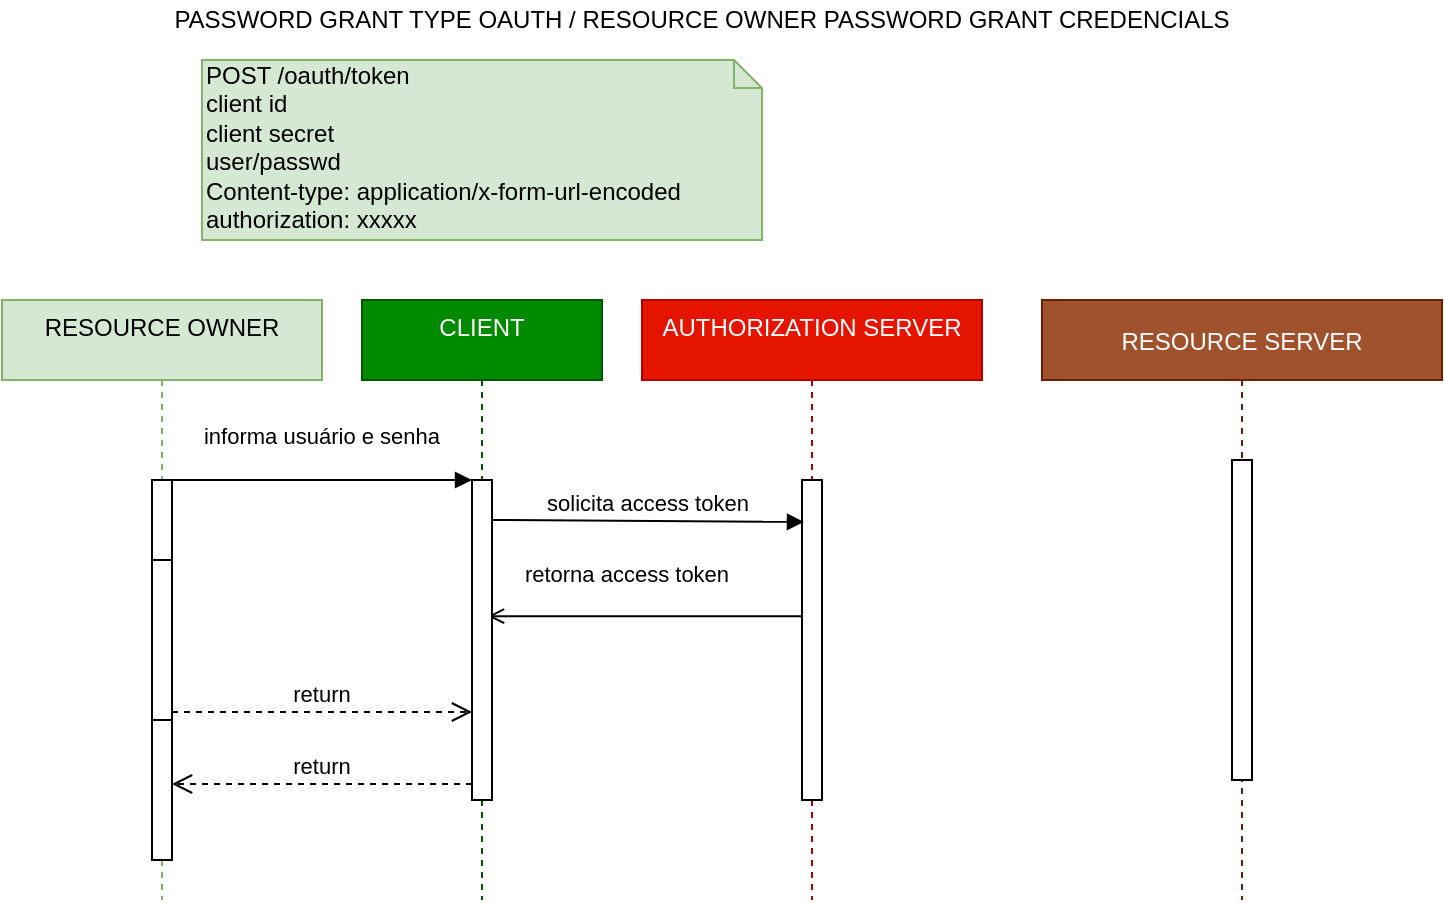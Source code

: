 <mxfile version="13.5.8" type="github">
  <diagram id="kgpKYQtTHZ0yAKxKKP6v" name="Page-1">
    <mxGraphModel dx="1422" dy="718" grid="1" gridSize="10" guides="1" tooltips="1" connect="1" arrows="1" fold="1" page="1" pageScale="1" pageWidth="850" pageHeight="1100" math="0" shadow="0">
      <root>
        <mxCell id="0" />
        <mxCell id="1" parent="0" />
        <mxCell id="T88DtCQZZg7QCp135GKr-12" value="&lt;div&gt;retorna access token&lt;/div&gt;" style="html=1;verticalAlign=bottom;endArrow=open;entryX=0.525;entryY=0.527;entryDx=0;entryDy=0;entryPerimeter=0;" edge="1" parent="1" source="T88DtCQZZg7QCp135GKr-1" target="3nuBFxr9cyL0pnOWT2aG-5">
          <mxGeometry x="0.156" y="-12" relative="1" as="geometry">
            <mxPoint x="330" y="309.5" as="sourcePoint" />
            <mxPoint x="248" y="315" as="targetPoint" />
            <mxPoint x="1" as="offset" />
          </mxGeometry>
        </mxCell>
        <mxCell id="3nuBFxr9cyL0pnOWT2aG-7" value="return" style="verticalAlign=bottom;endArrow=open;dashed=1;endSize=8;exitX=0;exitY=0.95;shadow=0;strokeWidth=1;" parent="1" source="3nuBFxr9cyL0pnOWT2aG-6" target="3nuBFxr9cyL0pnOWT2aG-2" edge="1">
          <mxGeometry relative="1" as="geometry">
            <mxPoint x="275" y="236" as="targetPoint" />
          </mxGeometry>
        </mxCell>
        <mxCell id="3nuBFxr9cyL0pnOWT2aG-8" value="informa usuário e senha&#xa;" style="verticalAlign=bottom;endArrow=block;entryX=0;entryY=0;shadow=0;strokeWidth=1;" parent="1" source="3nuBFxr9cyL0pnOWT2aG-2" target="3nuBFxr9cyL0pnOWT2aG-6" edge="1">
          <mxGeometry relative="1" as="geometry">
            <mxPoint x="275" y="160" as="sourcePoint" />
          </mxGeometry>
        </mxCell>
        <mxCell id="3nuBFxr9cyL0pnOWT2aG-10" value="return" style="verticalAlign=bottom;endArrow=open;dashed=1;endSize=8;exitX=1;exitY=0.95;shadow=0;strokeWidth=1;" parent="1" source="3nuBFxr9cyL0pnOWT2aG-4" target="3nuBFxr9cyL0pnOWT2aG-6" edge="1">
          <mxGeometry relative="1" as="geometry">
            <mxPoint x="240" y="257" as="targetPoint" />
          </mxGeometry>
        </mxCell>
        <mxCell id="T88DtCQZZg7QCp135GKr-1" value="AUTHORIZATION SERVER&#xa;" style="shape=umlLifeline;perimeter=lifelinePerimeter;container=1;collapsible=0;recursiveResize=0;rounded=0;shadow=0;strokeWidth=1;fillColor=#e51400;strokeColor=#B20000;fontColor=#ffffff;" vertex="1" parent="1">
          <mxGeometry x="320" y="160" width="170" height="300" as="geometry" />
        </mxCell>
        <mxCell id="T88DtCQZZg7QCp135GKr-2" value="" style="points=[];perimeter=orthogonalPerimeter;rounded=0;shadow=0;strokeWidth=1;" vertex="1" parent="T88DtCQZZg7QCp135GKr-1">
          <mxGeometry x="80" y="90" width="10" height="160" as="geometry" />
        </mxCell>
        <mxCell id="T88DtCQZZg7QCp135GKr-3" value="RESOURCE SERVER" style="shape=umlLifeline;perimeter=lifelinePerimeter;container=0;collapsible=0;recursiveResize=0;rounded=0;shadow=0;strokeWidth=1;fillColor=#a0522d;strokeColor=#6D1F00;fontColor=#ffffff;" vertex="1" parent="1">
          <mxGeometry x="520" y="160" width="200" height="300" as="geometry" />
        </mxCell>
        <mxCell id="T88DtCQZZg7QCp135GKr-5" value="PASSWORD GRANT TYPE OAUTH / RESOURCE OWNER PASSWORD GRANT CREDENCIALS" style="text;html=1;strokeColor=none;fillColor=none;align=center;verticalAlign=middle;whiteSpace=wrap;rounded=0;" vertex="1" parent="1">
          <mxGeometry x="30" y="10" width="640" height="20" as="geometry" />
        </mxCell>
        <mxCell id="T88DtCQZZg7QCp135GKr-7" value="" style="group" vertex="1" connectable="0" parent="1">
          <mxGeometry y="160" width="160" height="300" as="geometry" />
        </mxCell>
        <mxCell id="3nuBFxr9cyL0pnOWT2aG-1" value="RESOURCE OWNER&#xa;" style="shape=umlLifeline;perimeter=lifelinePerimeter;container=1;collapsible=0;recursiveResize=0;rounded=0;shadow=0;strokeWidth=1;fillColor=#d5e8d4;strokeColor=#82b366;" parent="T88DtCQZZg7QCp135GKr-7" vertex="1">
          <mxGeometry width="160" height="300" as="geometry" />
        </mxCell>
        <mxCell id="3nuBFxr9cyL0pnOWT2aG-2" value="" style="points=[];perimeter=orthogonalPerimeter;rounded=0;shadow=0;strokeWidth=1;" parent="T88DtCQZZg7QCp135GKr-7" vertex="1">
          <mxGeometry x="75" y="90" width="10" height="190" as="geometry" />
        </mxCell>
        <mxCell id="3nuBFxr9cyL0pnOWT2aG-4" value="" style="points=[];perimeter=orthogonalPerimeter;rounded=0;shadow=0;strokeWidth=1;" parent="T88DtCQZZg7QCp135GKr-7" vertex="1">
          <mxGeometry x="75" y="130" width="10" height="80" as="geometry" />
        </mxCell>
        <mxCell id="T88DtCQZZg7QCp135GKr-4" value="" style="points=[];perimeter=orthogonalPerimeter;rounded=0;shadow=0;strokeWidth=1;" vertex="1" parent="1">
          <mxGeometry x="615" y="240" width="10" height="160" as="geometry" />
        </mxCell>
        <mxCell id="T88DtCQZZg7QCp135GKr-8" value="solicita access token" style="verticalAlign=bottom;endArrow=block;shadow=0;strokeWidth=1;entryX=0.1;entryY=0.131;entryDx=0;entryDy=0;entryPerimeter=0;" edge="1" parent="1" target="T88DtCQZZg7QCp135GKr-2">
          <mxGeometry relative="1" as="geometry">
            <mxPoint x="245" y="270.0" as="sourcePoint" />
            <mxPoint x="400" y="272" as="targetPoint" />
          </mxGeometry>
        </mxCell>
        <mxCell id="T88DtCQZZg7QCp135GKr-10" value="" style="group" vertex="1" connectable="0" parent="1">
          <mxGeometry x="180" y="160" width="120" height="300" as="geometry" />
        </mxCell>
        <mxCell id="3nuBFxr9cyL0pnOWT2aG-5" value="CLIENT &#xa;" style="shape=umlLifeline;perimeter=lifelinePerimeter;container=0;collapsible=0;recursiveResize=0;rounded=0;shadow=0;strokeWidth=1;fillColor=#008a00;strokeColor=#005700;fontColor=#ffffff;" parent="T88DtCQZZg7QCp135GKr-10" vertex="1">
          <mxGeometry width="120" height="300" as="geometry" />
        </mxCell>
        <mxCell id="3nuBFxr9cyL0pnOWT2aG-6" value="" style="points=[];perimeter=orthogonalPerimeter;rounded=0;shadow=0;strokeWidth=1;" parent="T88DtCQZZg7QCp135GKr-10" vertex="1">
          <mxGeometry x="55" y="90" width="10" height="160" as="geometry" />
        </mxCell>
        <mxCell id="T88DtCQZZg7QCp135GKr-11" value="&lt;div&gt;POST /oauth/token&lt;/div&gt;&lt;div&gt;client id &lt;br&gt;&lt;/div&gt;&lt;div&gt;client secret&lt;/div&gt;&lt;div&gt;user/passwd&lt;/div&gt;&lt;div&gt;Content-type: application/x-form-url-encoded&lt;/div&gt;&lt;div&gt;authorization: xxxxx&lt;br&gt;&lt;/div&gt;" style="shape=note;whiteSpace=wrap;html=1;size=14;verticalAlign=top;align=left;spacingTop=-6;rounded=0;shadow=0;strokeColor=#82b366;strokeWidth=1;fillColor=#d5e8d4;" vertex="1" parent="1">
          <mxGeometry x="100" y="40" width="280" height="90" as="geometry" />
        </mxCell>
      </root>
    </mxGraphModel>
  </diagram>
</mxfile>
